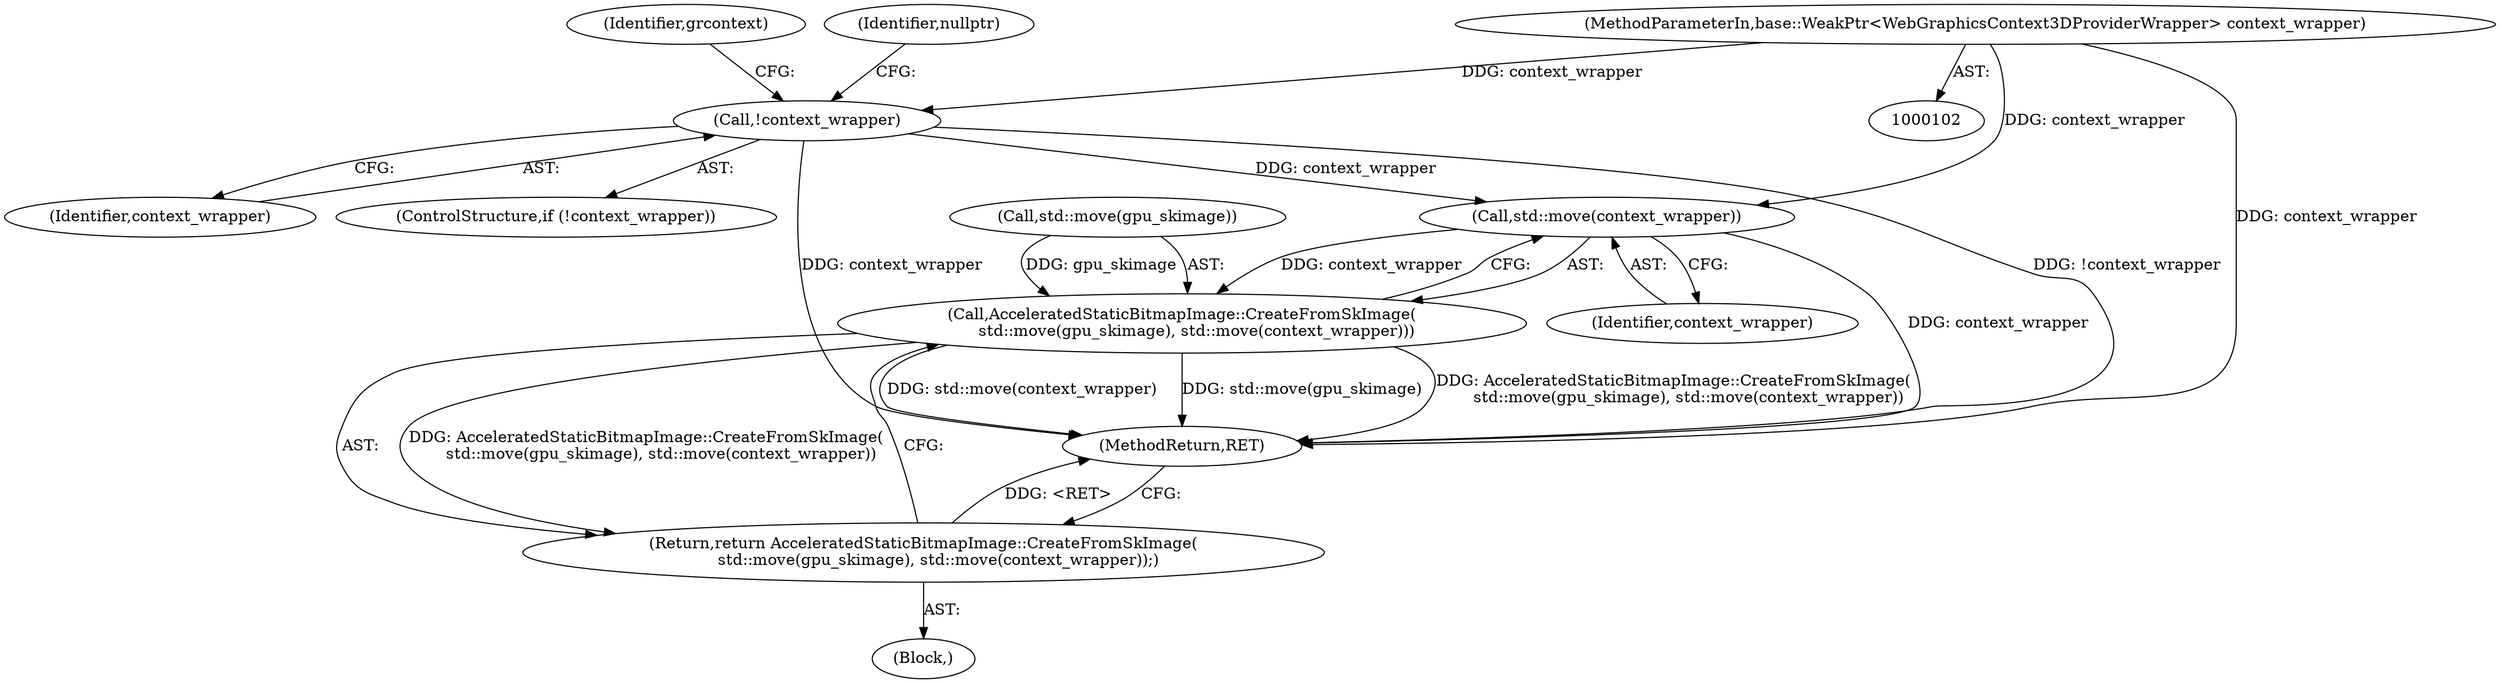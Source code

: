 digraph "0_Chrome_78d89fe556cb5dabbc47b4967cdf55e607e29580_13@API" {
"1000140" [label="(Call,std::move(context_wrapper))"];
"1000108" [label="(Call,!context_wrapper)"];
"1000103" [label="(MethodParameterIn,base::WeakPtr<WebGraphicsContext3DProviderWrapper> context_wrapper)"];
"1000137" [label="(Call,AcceleratedStaticBitmapImage::CreateFromSkImage(\n      std::move(gpu_skimage), std::move(context_wrapper)))"];
"1000136" [label="(Return,return AcceleratedStaticBitmapImage::CreateFromSkImage(\n      std::move(gpu_skimage), std::move(context_wrapper));)"];
"1000109" [label="(Identifier,context_wrapper)"];
"1000136" [label="(Return,return AcceleratedStaticBitmapImage::CreateFromSkImage(\n      std::move(gpu_skimage), std::move(context_wrapper));)"];
"1000137" [label="(Call,AcceleratedStaticBitmapImage::CreateFromSkImage(\n      std::move(gpu_skimage), std::move(context_wrapper)))"];
"1000108" [label="(Call,!context_wrapper)"];
"1000140" [label="(Call,std::move(context_wrapper))"];
"1000114" [label="(Identifier,grcontext)"];
"1000141" [label="(Identifier,context_wrapper)"];
"1000142" [label="(MethodReturn,RET)"];
"1000103" [label="(MethodParameterIn,base::WeakPtr<WebGraphicsContext3DProviderWrapper> context_wrapper)"];
"1000104" [label="(Block,)"];
"1000111" [label="(Identifier,nullptr)"];
"1000138" [label="(Call,std::move(gpu_skimage))"];
"1000107" [label="(ControlStructure,if (!context_wrapper))"];
"1000140" -> "1000137"  [label="AST: "];
"1000140" -> "1000141"  [label="CFG: "];
"1000141" -> "1000140"  [label="AST: "];
"1000137" -> "1000140"  [label="CFG: "];
"1000140" -> "1000142"  [label="DDG: context_wrapper"];
"1000140" -> "1000137"  [label="DDG: context_wrapper"];
"1000108" -> "1000140"  [label="DDG: context_wrapper"];
"1000103" -> "1000140"  [label="DDG: context_wrapper"];
"1000108" -> "1000107"  [label="AST: "];
"1000108" -> "1000109"  [label="CFG: "];
"1000109" -> "1000108"  [label="AST: "];
"1000111" -> "1000108"  [label="CFG: "];
"1000114" -> "1000108"  [label="CFG: "];
"1000108" -> "1000142"  [label="DDG: !context_wrapper"];
"1000108" -> "1000142"  [label="DDG: context_wrapper"];
"1000103" -> "1000108"  [label="DDG: context_wrapper"];
"1000103" -> "1000102"  [label="AST: "];
"1000103" -> "1000142"  [label="DDG: context_wrapper"];
"1000137" -> "1000136"  [label="AST: "];
"1000138" -> "1000137"  [label="AST: "];
"1000136" -> "1000137"  [label="CFG: "];
"1000137" -> "1000142"  [label="DDG: std::move(context_wrapper)"];
"1000137" -> "1000142"  [label="DDG: std::move(gpu_skimage)"];
"1000137" -> "1000142"  [label="DDG: AcceleratedStaticBitmapImage::CreateFromSkImage(\n      std::move(gpu_skimage), std::move(context_wrapper))"];
"1000137" -> "1000136"  [label="DDG: AcceleratedStaticBitmapImage::CreateFromSkImage(\n      std::move(gpu_skimage), std::move(context_wrapper))"];
"1000138" -> "1000137"  [label="DDG: gpu_skimage"];
"1000136" -> "1000104"  [label="AST: "];
"1000142" -> "1000136"  [label="CFG: "];
"1000136" -> "1000142"  [label="DDG: <RET>"];
}
